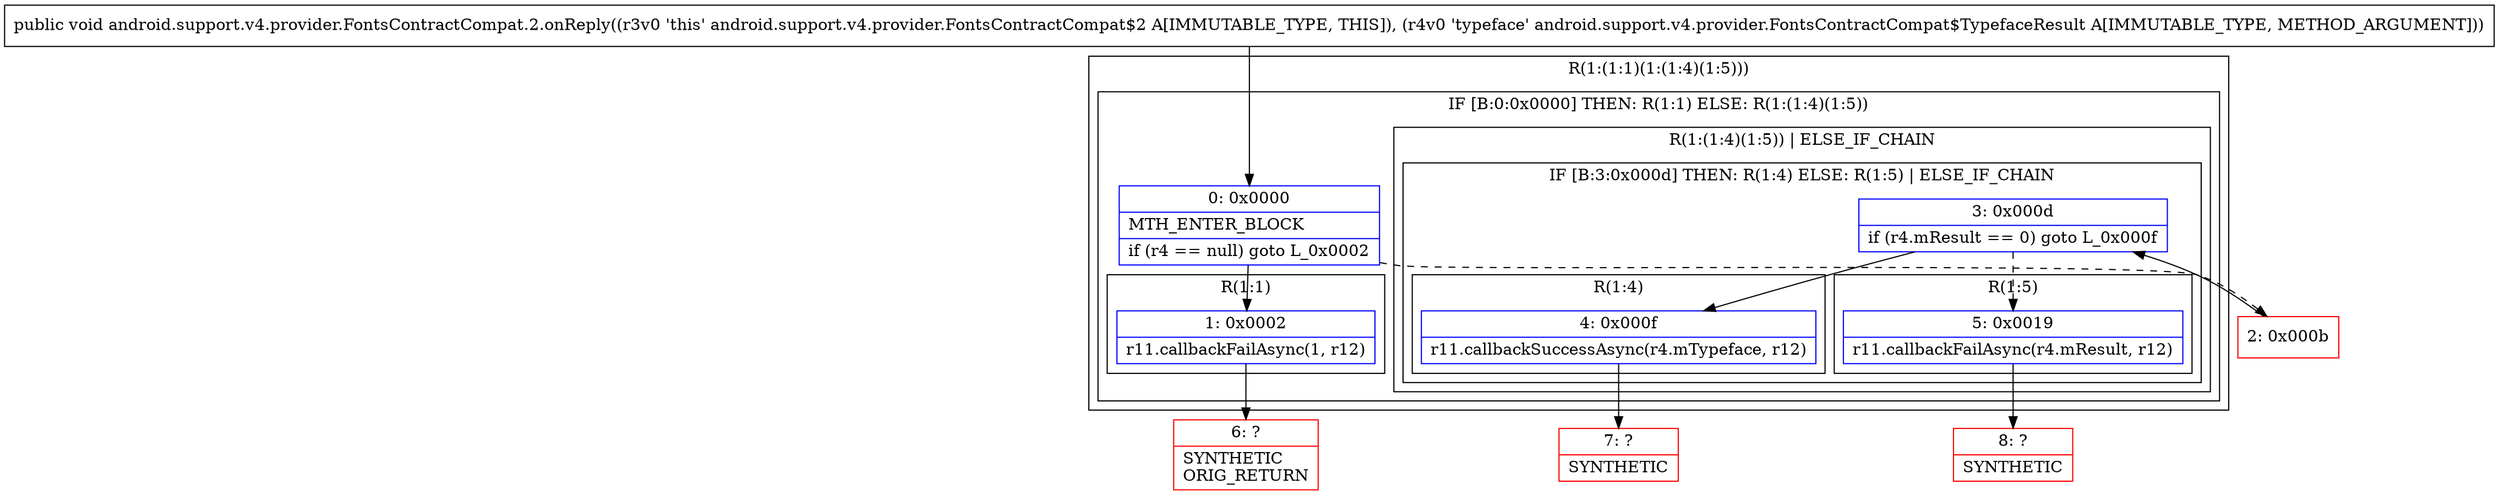 digraph "CFG forandroid.support.v4.provider.FontsContractCompat.2.onReply(Landroid\/support\/v4\/provider\/FontsContractCompat$TypefaceResult;)V" {
subgraph cluster_Region_926664152 {
label = "R(1:(1:1)(1:(1:4)(1:5)))";
node [shape=record,color=blue];
subgraph cluster_IfRegion_629084118 {
label = "IF [B:0:0x0000] THEN: R(1:1) ELSE: R(1:(1:4)(1:5))";
node [shape=record,color=blue];
Node_0 [shape=record,label="{0\:\ 0x0000|MTH_ENTER_BLOCK\l|if (r4 == null) goto L_0x0002\l}"];
subgraph cluster_Region_1876687622 {
label = "R(1:1)";
node [shape=record,color=blue];
Node_1 [shape=record,label="{1\:\ 0x0002|r11.callbackFailAsync(1, r12)\l}"];
}
subgraph cluster_Region_1943035925 {
label = "R(1:(1:4)(1:5)) | ELSE_IF_CHAIN\l";
node [shape=record,color=blue];
subgraph cluster_IfRegion_447508146 {
label = "IF [B:3:0x000d] THEN: R(1:4) ELSE: R(1:5) | ELSE_IF_CHAIN\l";
node [shape=record,color=blue];
Node_3 [shape=record,label="{3\:\ 0x000d|if (r4.mResult == 0) goto L_0x000f\l}"];
subgraph cluster_Region_1206961038 {
label = "R(1:4)";
node [shape=record,color=blue];
Node_4 [shape=record,label="{4\:\ 0x000f|r11.callbackSuccessAsync(r4.mTypeface, r12)\l}"];
}
subgraph cluster_Region_2000884669 {
label = "R(1:5)";
node [shape=record,color=blue];
Node_5 [shape=record,label="{5\:\ 0x0019|r11.callbackFailAsync(r4.mResult, r12)\l}"];
}
}
}
}
}
Node_2 [shape=record,color=red,label="{2\:\ 0x000b}"];
Node_6 [shape=record,color=red,label="{6\:\ ?|SYNTHETIC\lORIG_RETURN\l}"];
Node_7 [shape=record,color=red,label="{7\:\ ?|SYNTHETIC\l}"];
Node_8 [shape=record,color=red,label="{8\:\ ?|SYNTHETIC\l}"];
MethodNode[shape=record,label="{public void android.support.v4.provider.FontsContractCompat.2.onReply((r3v0 'this' android.support.v4.provider.FontsContractCompat$2 A[IMMUTABLE_TYPE, THIS]), (r4v0 'typeface' android.support.v4.provider.FontsContractCompat$TypefaceResult A[IMMUTABLE_TYPE, METHOD_ARGUMENT])) }"];
MethodNode -> Node_0;
Node_0 -> Node_1;
Node_0 -> Node_2[style=dashed];
Node_1 -> Node_6;
Node_3 -> Node_4;
Node_3 -> Node_5[style=dashed];
Node_4 -> Node_7;
Node_5 -> Node_8;
Node_2 -> Node_3;
}


